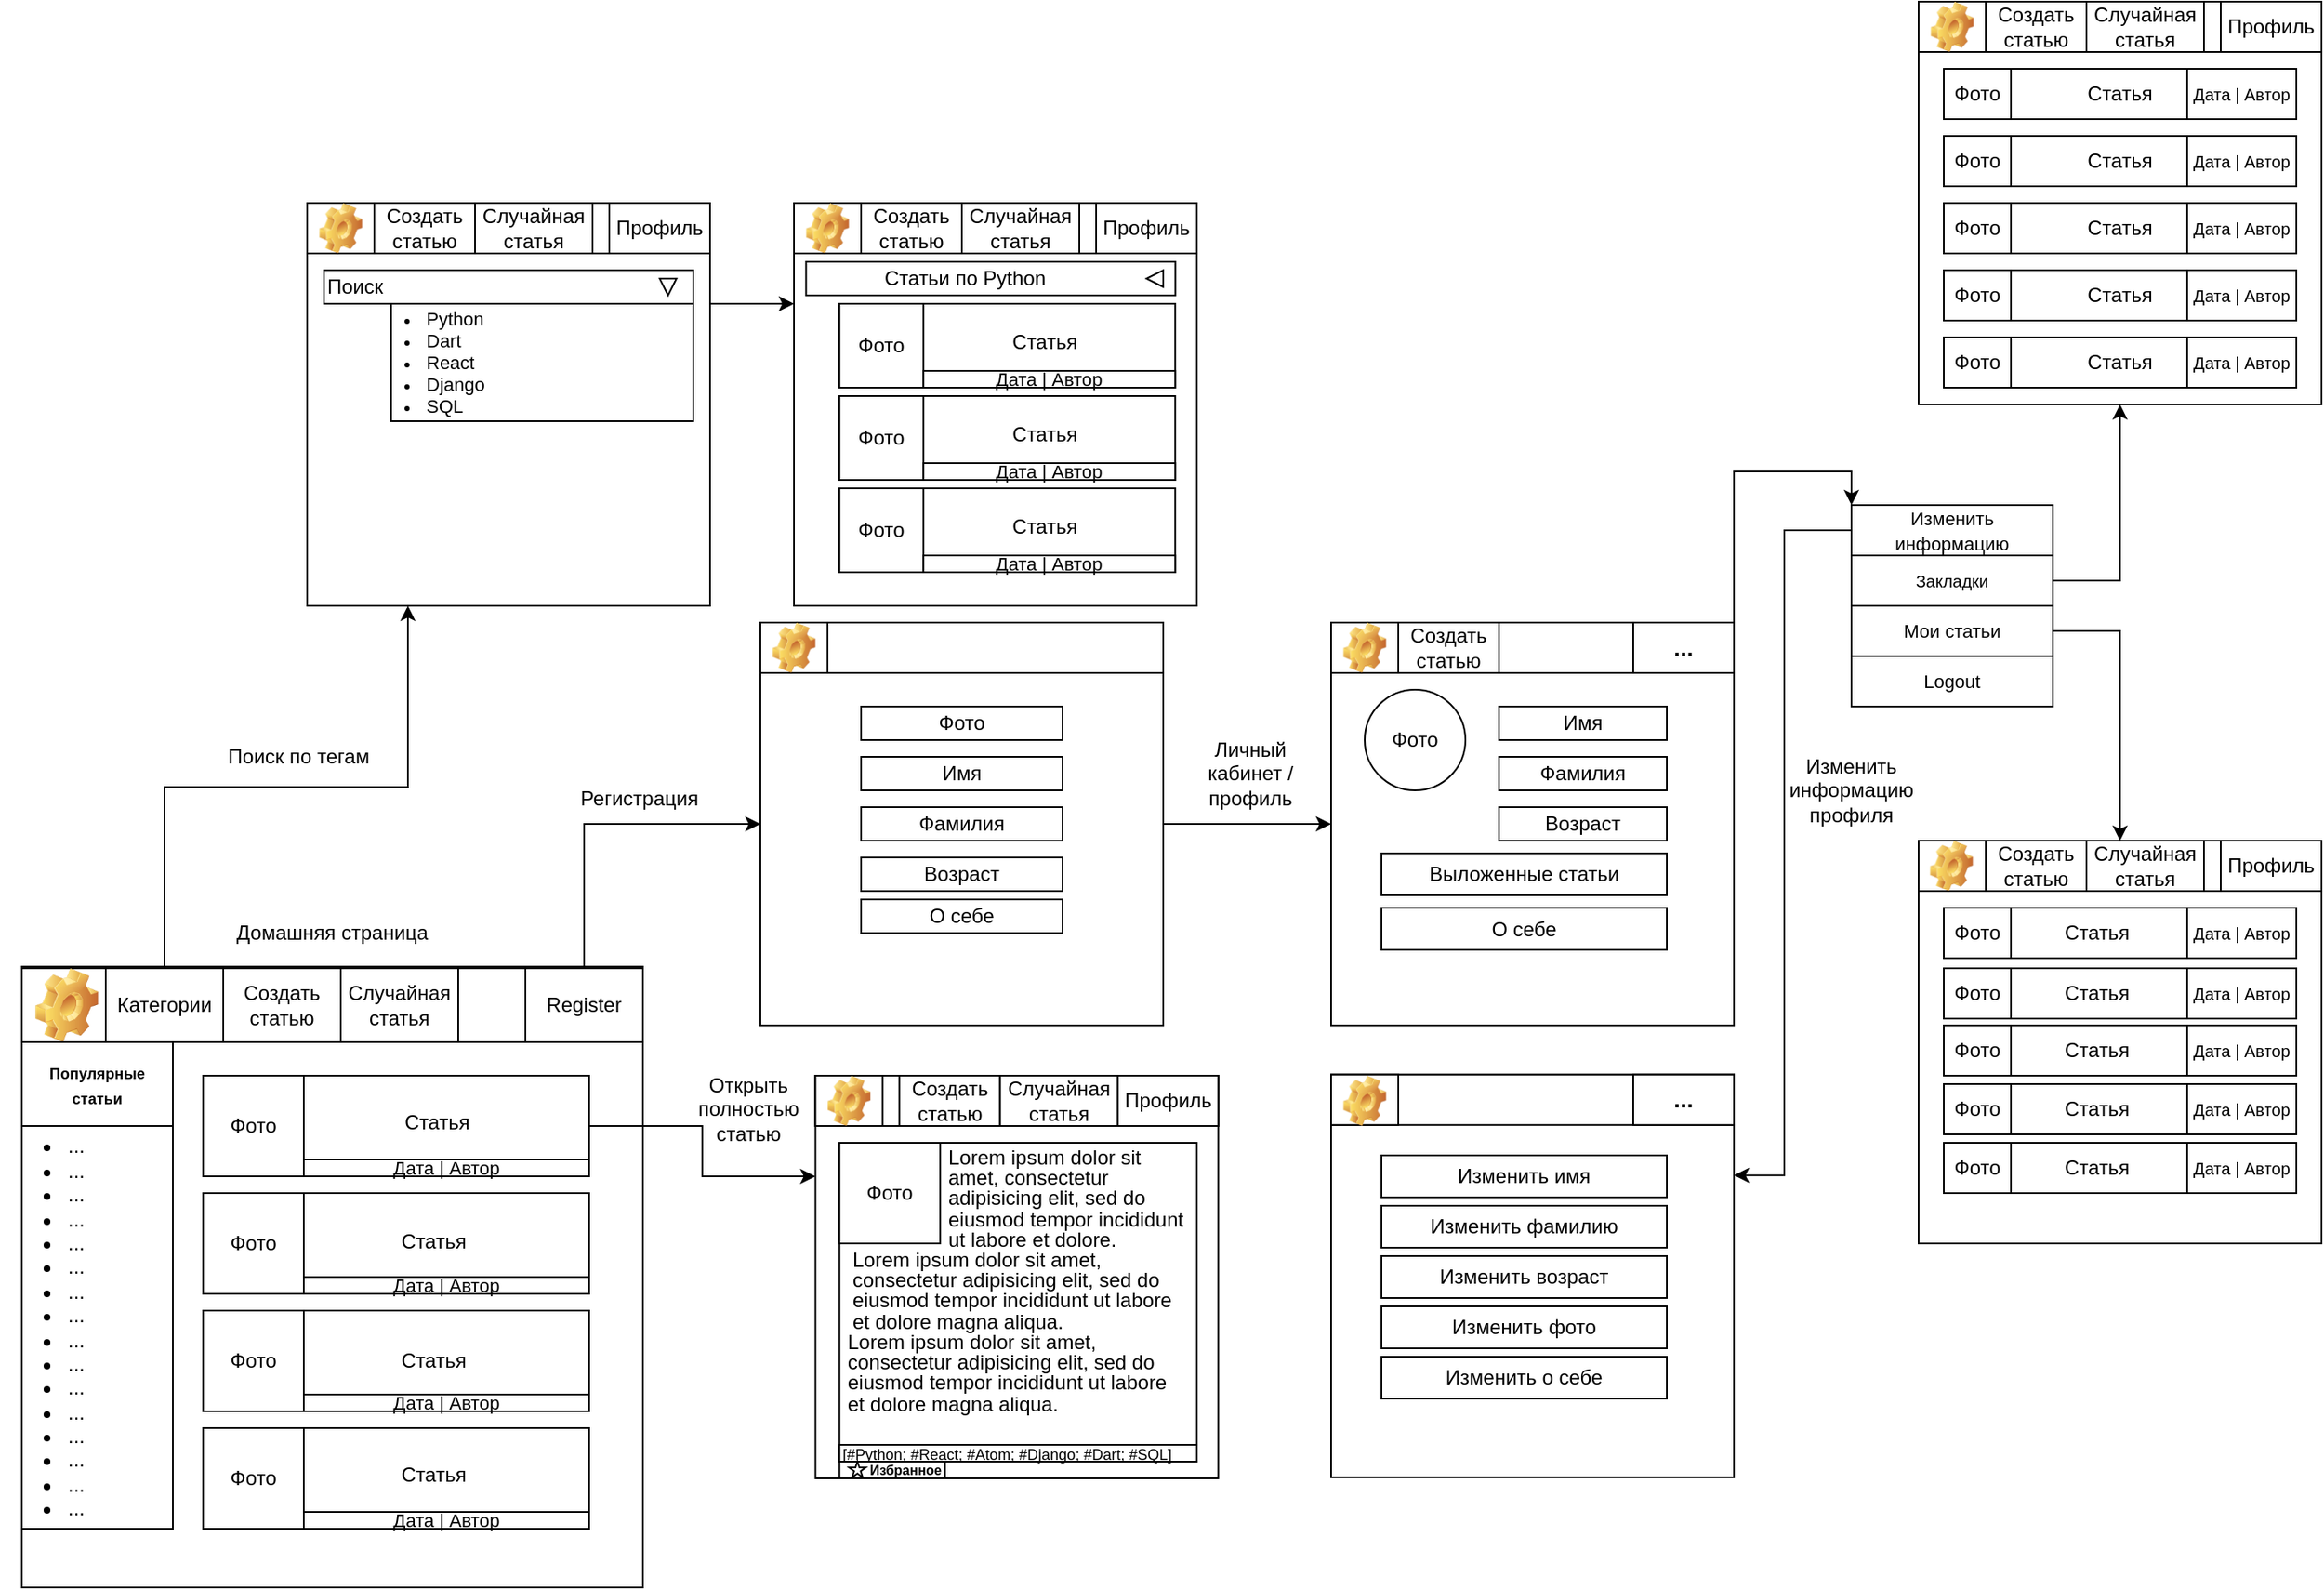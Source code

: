 <mxfile version="22.0.0" type="device">
  <diagram name="Страница — 1" id="I--1nX_YQRgINk83I_gT">
    <mxGraphModel dx="1187" dy="1801" grid="1" gridSize="10" guides="1" tooltips="1" connect="1" arrows="1" fold="1" page="1" pageScale="1" pageWidth="827" pageHeight="1169" math="0" shadow="0">
      <root>
        <mxCell id="0" />
        <mxCell id="1" parent="0" />
        <mxCell id="vJPr_kRvVJL9yg__SUGB-248" value="" style="whiteSpace=wrap;html=1;aspect=fixed;" vertex="1" parent="1">
          <mxGeometry x="970" y="149.38" width="240" height="240" as="geometry" />
        </mxCell>
        <mxCell id="vJPr_kRvVJL9yg__SUGB-190" value="" style="whiteSpace=wrap;html=1;aspect=fixed;" vertex="1" parent="1">
          <mxGeometry x="650.0" y="-370" width="240" height="240" as="geometry" />
        </mxCell>
        <mxCell id="vJPr_kRvVJL9yg__SUGB-234" style="edgeStyle=orthogonalEdgeStyle;rounded=0;orthogonalLoop=1;jettySize=auto;html=1;exitX=1;exitY=0.25;exitDx=0;exitDy=0;entryX=0;entryY=0.25;entryDx=0;entryDy=0;" edge="1" parent="1" source="vJPr_kRvVJL9yg__SUGB-142" target="vJPr_kRvVJL9yg__SUGB-190">
          <mxGeometry relative="1" as="geometry" />
        </mxCell>
        <mxCell id="vJPr_kRvVJL9yg__SUGB-142" value="" style="whiteSpace=wrap;html=1;aspect=fixed;" vertex="1" parent="1">
          <mxGeometry x="360" y="-370" width="240" height="240" as="geometry" />
        </mxCell>
        <mxCell id="vJPr_kRvVJL9yg__SUGB-166" value="" style="whiteSpace=wrap;html=1;aspect=fixed;" vertex="1" parent="1">
          <mxGeometry x="1320" y="-490" width="240" height="240" as="geometry" />
        </mxCell>
        <mxCell id="vJPr_kRvVJL9yg__SUGB-97" value="" style="whiteSpace=wrap;html=1;aspect=fixed;" vertex="1" parent="1">
          <mxGeometry x="1320" y="10" width="240" height="240" as="geometry" />
        </mxCell>
        <mxCell id="vJPr_kRvVJL9yg__SUGB-13" value="" style="whiteSpace=wrap;html=1;aspect=fixed;" vertex="1" parent="1">
          <mxGeometry x="970" y="-120" width="240" height="240" as="geometry" />
        </mxCell>
        <mxCell id="vJPr_kRvVJL9yg__SUGB-12" value="" style="whiteSpace=wrap;html=1;aspect=fixed;" vertex="1" parent="1">
          <mxGeometry x="630" y="-120" width="240" height="240" as="geometry" />
        </mxCell>
        <mxCell id="vJPr_kRvVJL9yg__SUGB-76" value="" style="whiteSpace=wrap;html=1;aspect=fixed;" vertex="1" parent="1">
          <mxGeometry x="662.78" y="150" width="240" height="240" as="geometry" />
        </mxCell>
        <mxCell id="vJPr_kRvVJL9yg__SUGB-1" value="" style="whiteSpace=wrap;html=1;aspect=fixed;" vertex="1" parent="1">
          <mxGeometry x="190" y="85" width="370" height="370" as="geometry" />
        </mxCell>
        <mxCell id="vJPr_kRvVJL9yg__SUGB-120" value="" style="rounded=0;whiteSpace=wrap;html=1;" vertex="1" parent="1">
          <mxGeometry x="677.12" y="190" width="212.88" height="190" as="geometry" />
        </mxCell>
        <mxCell id="vJPr_kRvVJL9yg__SUGB-77" style="edgeStyle=orthogonalEdgeStyle;rounded=0;orthogonalLoop=1;jettySize=auto;html=1;exitX=1;exitY=0.5;exitDx=0;exitDy=0;entryX=0;entryY=0.25;entryDx=0;entryDy=0;" edge="1" parent="1" source="vJPr_kRvVJL9yg__SUGB-6" target="vJPr_kRvVJL9yg__SUGB-76">
          <mxGeometry relative="1" as="geometry" />
        </mxCell>
        <mxCell id="vJPr_kRvVJL9yg__SUGB-6" value="Статья" style="rounded=0;whiteSpace=wrap;html=1;spacingTop=-5;spacingLeft=45;" vertex="1" parent="1">
          <mxGeometry x="302" y="150" width="226" height="60" as="geometry" />
        </mxCell>
        <mxCell id="vJPr_kRvVJL9yg__SUGB-7" value="&lt;p style=&quot;line-height: 100%;&quot;&gt;Статья&lt;/p&gt;" style="rounded=0;whiteSpace=wrap;html=1;spacingTop=-5;spacingLeft=45;" vertex="1" parent="1">
          <mxGeometry x="298" y="220" width="230" height="60" as="geometry" />
        </mxCell>
        <mxCell id="vJPr_kRvVJL9yg__SUGB-8" value="Статья" style="rounded=0;whiteSpace=wrap;html=1;spacingLeft=45;" vertex="1" parent="1">
          <mxGeometry x="298" y="290" width="230" height="60" as="geometry" />
        </mxCell>
        <mxCell id="vJPr_kRvVJL9yg__SUGB-9" value="" style="rounded=0;whiteSpace=wrap;html=1;" vertex="1" parent="1">
          <mxGeometry x="190" y="86" width="370" height="44" as="geometry" />
        </mxCell>
        <mxCell id="vJPr_kRvVJL9yg__SUGB-14" style="edgeStyle=orthogonalEdgeStyle;rounded=0;orthogonalLoop=1;jettySize=auto;html=1;exitX=1;exitY=0.5;exitDx=0;exitDy=0;entryX=0;entryY=0.5;entryDx=0;entryDy=0;" edge="1" parent="1" source="vJPr_kRvVJL9yg__SUGB-12" target="vJPr_kRvVJL9yg__SUGB-13">
          <mxGeometry relative="1" as="geometry" />
        </mxCell>
        <mxCell id="vJPr_kRvVJL9yg__SUGB-184" style="edgeStyle=orthogonalEdgeStyle;rounded=0;orthogonalLoop=1;jettySize=auto;html=1;exitX=0.5;exitY=0;exitDx=0;exitDy=0;entryX=0.25;entryY=1;entryDx=0;entryDy=0;" edge="1" parent="1" source="vJPr_kRvVJL9yg__SUGB-17" target="vJPr_kRvVJL9yg__SUGB-142">
          <mxGeometry relative="1" as="geometry" />
        </mxCell>
        <mxCell id="vJPr_kRvVJL9yg__SUGB-17" value="Категории" style="rounded=0;whiteSpace=wrap;html=1;" vertex="1" parent="1">
          <mxGeometry x="240" y="86" width="70" height="44" as="geometry" />
        </mxCell>
        <mxCell id="vJPr_kRvVJL9yg__SUGB-18" value="Случайная статья" style="rounded=0;whiteSpace=wrap;html=1;" vertex="1" parent="1">
          <mxGeometry x="380" y="86" width="70" height="44" as="geometry" />
        </mxCell>
        <mxCell id="vJPr_kRvVJL9yg__SUGB-19" value="Имя" style="rounded=0;whiteSpace=wrap;html=1;" vertex="1" parent="1">
          <mxGeometry x="690" y="-40" width="120" height="20" as="geometry" />
        </mxCell>
        <mxCell id="vJPr_kRvVJL9yg__SUGB-26" value="Фото" style="ellipse;whiteSpace=wrap;html=1;aspect=fixed;" vertex="1" parent="1">
          <mxGeometry x="990" y="-80" width="60" height="60" as="geometry" />
        </mxCell>
        <mxCell id="vJPr_kRvVJL9yg__SUGB-27" value="Имя" style="rounded=0;whiteSpace=wrap;html=1;" vertex="1" parent="1">
          <mxGeometry x="1070" y="-70" width="100" height="20" as="geometry" />
        </mxCell>
        <mxCell id="vJPr_kRvVJL9yg__SUGB-28" value="" style="rounded=0;whiteSpace=wrap;html=1;" vertex="1" parent="1">
          <mxGeometry x="630" y="-120" width="240" height="30" as="geometry" />
        </mxCell>
        <mxCell id="vJPr_kRvVJL9yg__SUGB-51" value="Создать статью" style="rounded=0;whiteSpace=wrap;html=1;" vertex="1" parent="1">
          <mxGeometry x="310" y="86" width="70" height="44" as="geometry" />
        </mxCell>
        <mxCell id="vJPr_kRvVJL9yg__SUGB-241" style="edgeStyle=orthogonalEdgeStyle;rounded=0;orthogonalLoop=1;jettySize=auto;html=1;exitX=0.5;exitY=0;exitDx=0;exitDy=0;" edge="1" parent="1" source="vJPr_kRvVJL9yg__SUGB-52" target="vJPr_kRvVJL9yg__SUGB-12">
          <mxGeometry relative="1" as="geometry" />
        </mxCell>
        <mxCell id="vJPr_kRvVJL9yg__SUGB-52" value="Register" style="rounded=0;whiteSpace=wrap;html=1;" vertex="1" parent="1">
          <mxGeometry x="490" y="86" width="70" height="44" as="geometry" />
        </mxCell>
        <mxCell id="vJPr_kRvVJL9yg__SUGB-55" value="Статья" style="rounded=0;whiteSpace=wrap;html=1;spacingTop=-5;spacingLeft=45;" vertex="1" parent="1">
          <mxGeometry x="677.12" y="-310" width="200" height="50" as="geometry" />
        </mxCell>
        <mxCell id="vJPr_kRvVJL9yg__SUGB-56" value="Фамилия" style="rounded=0;whiteSpace=wrap;html=1;" vertex="1" parent="1">
          <mxGeometry x="690" y="-10" width="120" height="20" as="geometry" />
        </mxCell>
        <mxCell id="vJPr_kRvVJL9yg__SUGB-57" value="О себе" style="rounded=0;whiteSpace=wrap;html=1;" vertex="1" parent="1">
          <mxGeometry x="690" y="45" width="120" height="20" as="geometry" />
        </mxCell>
        <mxCell id="vJPr_kRvVJL9yg__SUGB-58" value="Фото" style="rounded=0;whiteSpace=wrap;html=1;" vertex="1" parent="1">
          <mxGeometry x="690" y="-70" width="120" height="20" as="geometry" />
        </mxCell>
        <mxCell id="vJPr_kRvVJL9yg__SUGB-59" value="Возраст" style="rounded=0;whiteSpace=wrap;html=1;" vertex="1" parent="1">
          <mxGeometry x="690" y="20" width="120" height="20" as="geometry" />
        </mxCell>
        <mxCell id="vJPr_kRvVJL9yg__SUGB-63" value="" style="shape=image;html=1;verticalLabelPosition=bottom;verticalAlign=top;imageAspect=1;aspect=fixed;image=img/clipart/Gear_128x128.png" vertex="1" parent="1">
          <mxGeometry x="198" y="86" width="37.51" height="44" as="geometry" />
        </mxCell>
        <mxCell id="vJPr_kRvVJL9yg__SUGB-65" value="" style="rounded=0;whiteSpace=wrap;html=1;" vertex="1" parent="1">
          <mxGeometry x="630" y="-120" width="40" height="30" as="geometry" />
        </mxCell>
        <mxCell id="vJPr_kRvVJL9yg__SUGB-66" value="" style="shape=image;html=1;verticalLabelPosition=bottom;verticalAlign=top;imageAspect=1;aspect=fixed;image=img/clipart/Gear_128x128.png" vertex="1" parent="1">
          <mxGeometry x="637.21" y="-120" width="25.57" height="30" as="geometry" />
        </mxCell>
        <mxCell id="vJPr_kRvVJL9yg__SUGB-67" value="" style="rounded=0;whiteSpace=wrap;html=1;" vertex="1" parent="1">
          <mxGeometry x="970" y="-120" width="240" height="30" as="geometry" />
        </mxCell>
        <mxCell id="vJPr_kRvVJL9yg__SUGB-68" value="" style="rounded=0;whiteSpace=wrap;html=1;" vertex="1" parent="1">
          <mxGeometry x="970" y="-120" width="40" height="30" as="geometry" />
        </mxCell>
        <mxCell id="vJPr_kRvVJL9yg__SUGB-69" value="" style="shape=image;html=1;verticalLabelPosition=bottom;verticalAlign=top;imageAspect=1;aspect=fixed;image=img/clipart/Gear_128x128.png" vertex="1" parent="1">
          <mxGeometry x="977.21" y="-120" width="25.58" height="30" as="geometry" />
        </mxCell>
        <mxCell id="vJPr_kRvVJL9yg__SUGB-70" value="Фамилия" style="rounded=0;whiteSpace=wrap;html=1;" vertex="1" parent="1">
          <mxGeometry x="1070" y="-40" width="100" height="20" as="geometry" />
        </mxCell>
        <mxCell id="vJPr_kRvVJL9yg__SUGB-71" value="Возраст" style="rounded=0;whiteSpace=wrap;html=1;" vertex="1" parent="1">
          <mxGeometry x="1070" y="-10" width="100" height="20" as="geometry" />
        </mxCell>
        <mxCell id="vJPr_kRvVJL9yg__SUGB-73" value="О себе" style="rounded=0;whiteSpace=wrap;html=1;" vertex="1" parent="1">
          <mxGeometry x="1000" y="50" width="170" height="25" as="geometry" />
        </mxCell>
        <mxCell id="vJPr_kRvVJL9yg__SUGB-247" style="edgeStyle=orthogonalEdgeStyle;rounded=0;orthogonalLoop=1;jettySize=auto;html=1;exitX=1;exitY=0;exitDx=0;exitDy=0;entryX=0;entryY=0;entryDx=0;entryDy=0;" edge="1" parent="1" source="vJPr_kRvVJL9yg__SUGB-75" target="vJPr_kRvVJL9yg__SUGB-91">
          <mxGeometry relative="1" as="geometry" />
        </mxCell>
        <mxCell id="vJPr_kRvVJL9yg__SUGB-75" value="&lt;b&gt;&lt;font style=&quot;font-size: 14px;&quot;&gt;...&lt;/font&gt;&lt;/b&gt;" style="rounded=0;whiteSpace=wrap;html=1;" vertex="1" parent="1">
          <mxGeometry x="1150" y="-120" width="60" height="30" as="geometry" />
        </mxCell>
        <mxCell id="vJPr_kRvVJL9yg__SUGB-79" value="Фото" style="rounded=0;whiteSpace=wrap;html=1;" vertex="1" parent="1">
          <mxGeometry x="298" y="150" width="60" height="60" as="geometry" />
        </mxCell>
        <mxCell id="vJPr_kRvVJL9yg__SUGB-80" value="Фото" style="rounded=0;whiteSpace=wrap;html=1;" vertex="1" parent="1">
          <mxGeometry x="298" y="220" width="60" height="60" as="geometry" />
        </mxCell>
        <mxCell id="vJPr_kRvVJL9yg__SUGB-81" value="Фото" style="rounded=0;whiteSpace=wrap;html=1;" vertex="1" parent="1">
          <mxGeometry x="298" y="290" width="60" height="60" as="geometry" />
        </mxCell>
        <mxCell id="vJPr_kRvVJL9yg__SUGB-82" value="Фото" style="rounded=0;whiteSpace=wrap;html=1;" vertex="1" parent="1">
          <mxGeometry x="677.12" y="-310" width="50" height="50" as="geometry" />
        </mxCell>
        <mxCell id="vJPr_kRvVJL9yg__SUGB-87" value="" style="rounded=0;whiteSpace=wrap;html=1;" vertex="1" parent="1">
          <mxGeometry x="662.78" y="150" width="240" height="30" as="geometry" />
        </mxCell>
        <mxCell id="vJPr_kRvVJL9yg__SUGB-90" value="" style="whiteSpace=wrap;html=1;aspect=fixed;" vertex="1" parent="1">
          <mxGeometry x="1280" y="-190" width="120" height="120" as="geometry" />
        </mxCell>
        <mxCell id="vJPr_kRvVJL9yg__SUGB-249" style="edgeStyle=orthogonalEdgeStyle;rounded=0;orthogonalLoop=1;jettySize=auto;html=1;exitX=0;exitY=0.5;exitDx=0;exitDy=0;entryX=1;entryY=0.25;entryDx=0;entryDy=0;" edge="1" parent="1" source="vJPr_kRvVJL9yg__SUGB-91" target="vJPr_kRvVJL9yg__SUGB-248">
          <mxGeometry relative="1" as="geometry">
            <Array as="points">
              <mxPoint x="1240" y="-175" />
              <mxPoint x="1240" y="209" />
            </Array>
          </mxGeometry>
        </mxCell>
        <mxCell id="vJPr_kRvVJL9yg__SUGB-91" value="&lt;font style=&quot;font-size: 11px;&quot;&gt;Изменить информацию&lt;/font&gt;" style="rounded=0;whiteSpace=wrap;html=1;" vertex="1" parent="1">
          <mxGeometry x="1280" y="-190" width="120" height="30" as="geometry" />
        </mxCell>
        <mxCell id="vJPr_kRvVJL9yg__SUGB-167" style="edgeStyle=orthogonalEdgeStyle;rounded=0;orthogonalLoop=1;jettySize=auto;html=1;exitX=1;exitY=0.5;exitDx=0;exitDy=0;entryX=0.5;entryY=1;entryDx=0;entryDy=0;" edge="1" parent="1" source="vJPr_kRvVJL9yg__SUGB-92" target="vJPr_kRvVJL9yg__SUGB-166">
          <mxGeometry relative="1" as="geometry" />
        </mxCell>
        <mxCell id="vJPr_kRvVJL9yg__SUGB-92" value="&lt;font style=&quot;font-size: 10px;&quot;&gt;Закладки&lt;/font&gt;" style="rounded=0;whiteSpace=wrap;html=1;" vertex="1" parent="1">
          <mxGeometry x="1280" y="-160" width="120" height="30" as="geometry" />
        </mxCell>
        <mxCell id="vJPr_kRvVJL9yg__SUGB-93" value="Выложенные статьи" style="rounded=0;whiteSpace=wrap;html=1;" vertex="1" parent="1">
          <mxGeometry x="1000" y="17.5" width="170" height="25" as="geometry" />
        </mxCell>
        <mxCell id="vJPr_kRvVJL9yg__SUGB-99" value="&lt;p style=&quot;line-height: 120%;&quot;&gt;&lt;font style=&quot;font-size: 12px;&quot;&gt;Статья&lt;/font&gt;&lt;/p&gt;" style="rounded=0;whiteSpace=wrap;html=1;align=left;spacingLeft=70;" vertex="1" parent="1">
          <mxGeometry x="1335" y="50" width="210" height="30" as="geometry" />
        </mxCell>
        <mxCell id="vJPr_kRvVJL9yg__SUGB-100" value="" style="rounded=0;whiteSpace=wrap;html=1;" vertex="1" parent="1">
          <mxGeometry x="1320" y="10" width="240" height="30" as="geometry" />
        </mxCell>
        <mxCell id="vJPr_kRvVJL9yg__SUGB-101" value="Статья" style="rounded=0;whiteSpace=wrap;html=1;spacingLeft=70;align=left;" vertex="1" parent="1">
          <mxGeometry x="1335" y="86" width="210" height="30" as="geometry" />
        </mxCell>
        <mxCell id="vJPr_kRvVJL9yg__SUGB-102" value="Статья" style="rounded=0;whiteSpace=wrap;html=1;align=left;spacingLeft=70;" vertex="1" parent="1">
          <mxGeometry x="1335" y="120" width="210" height="30" as="geometry" />
        </mxCell>
        <mxCell id="vJPr_kRvVJL9yg__SUGB-103" value="Статья" style="rounded=0;whiteSpace=wrap;html=1;spacingLeft=70;align=left;" vertex="1" parent="1">
          <mxGeometry x="1335" y="155" width="210" height="30" as="geometry" />
        </mxCell>
        <mxCell id="vJPr_kRvVJL9yg__SUGB-104" value="Статья" style="rounded=0;whiteSpace=wrap;html=1;align=left;spacingLeft=70;" vertex="1" parent="1">
          <mxGeometry x="1335" y="190" width="210" height="30" as="geometry" />
        </mxCell>
        <mxCell id="vJPr_kRvVJL9yg__SUGB-106" value="" style="rounded=0;whiteSpace=wrap;html=1;" vertex="1" parent="1">
          <mxGeometry x="1320" y="10" width="40" height="30" as="geometry" />
        </mxCell>
        <mxCell id="vJPr_kRvVJL9yg__SUGB-107" value="" style="shape=image;html=1;verticalLabelPosition=bottom;verticalAlign=top;imageAspect=1;aspect=fixed;image=img/clipart/Gear_128x128.png" vertex="1" parent="1">
          <mxGeometry x="1326.78" y="10" width="25.58" height="30" as="geometry" />
        </mxCell>
        <mxCell id="vJPr_kRvVJL9yg__SUGB-108" value="Профиль" style="rounded=0;whiteSpace=wrap;html=1;" vertex="1" parent="1">
          <mxGeometry x="1500" y="10" width="60" height="30" as="geometry" />
        </mxCell>
        <mxCell id="vJPr_kRvVJL9yg__SUGB-143" style="edgeStyle=orthogonalEdgeStyle;rounded=0;orthogonalLoop=1;jettySize=auto;html=1;exitX=1;exitY=0.5;exitDx=0;exitDy=0;entryX=0.5;entryY=0;entryDx=0;entryDy=0;" edge="1" parent="1" source="vJPr_kRvVJL9yg__SUGB-109" target="vJPr_kRvVJL9yg__SUGB-100">
          <mxGeometry relative="1" as="geometry" />
        </mxCell>
        <mxCell id="vJPr_kRvVJL9yg__SUGB-109" value="&lt;font style=&quot;font-size: 11px;&quot;&gt;Мои статьи&lt;/font&gt;" style="rounded=0;whiteSpace=wrap;html=1;" vertex="1" parent="1">
          <mxGeometry x="1280" y="-130" width="120" height="30" as="geometry" />
        </mxCell>
        <mxCell id="vJPr_kRvVJL9yg__SUGB-110" value="&lt;font style=&quot;font-size: 11px;&quot;&gt;Logout&lt;/font&gt;" style="rounded=0;whiteSpace=wrap;html=1;" vertex="1" parent="1">
          <mxGeometry x="1280" y="-100" width="120" height="30" as="geometry" />
        </mxCell>
        <mxCell id="vJPr_kRvVJL9yg__SUGB-113" value="Профиль" style="rounded=0;whiteSpace=wrap;html=1;" vertex="1" parent="1">
          <mxGeometry x="842.78" y="150" width="60" height="30" as="geometry" />
        </mxCell>
        <mxCell id="vJPr_kRvVJL9yg__SUGB-114" value="Фото" style="rounded=0;whiteSpace=wrap;html=1;" vertex="1" parent="1">
          <mxGeometry x="1335" y="50" width="40" height="30" as="geometry" />
        </mxCell>
        <mxCell id="vJPr_kRvVJL9yg__SUGB-115" value="Фото" style="rounded=0;whiteSpace=wrap;html=1;" vertex="1" parent="1">
          <mxGeometry x="1335" y="86" width="40" height="30" as="geometry" />
        </mxCell>
        <mxCell id="vJPr_kRvVJL9yg__SUGB-116" value="Фото" style="rounded=0;whiteSpace=wrap;html=1;" vertex="1" parent="1">
          <mxGeometry x="1335" y="120" width="40" height="30" as="geometry" />
        </mxCell>
        <mxCell id="vJPr_kRvVJL9yg__SUGB-117" value="Фото" style="rounded=0;whiteSpace=wrap;html=1;" vertex="1" parent="1">
          <mxGeometry x="1335" y="155" width="40" height="30" as="geometry" />
        </mxCell>
        <mxCell id="vJPr_kRvVJL9yg__SUGB-118" value="Фото" style="rounded=0;whiteSpace=wrap;html=1;" vertex="1" parent="1">
          <mxGeometry x="1335" y="190" width="40" height="30" as="geometry" />
        </mxCell>
        <mxCell id="vJPr_kRvVJL9yg__SUGB-119" value="Фото" style="whiteSpace=wrap;html=1;aspect=fixed;" vertex="1" parent="1">
          <mxGeometry x="677.12" y="190" width="60" height="60" as="geometry" />
        </mxCell>
        <mxCell id="vJPr_kRvVJL9yg__SUGB-121" value="&lt;p style=&quot;line-height: 0%;&quot;&gt;&lt;/p&gt;&lt;h1 style=&quot;border-color: var(--border-color); line-height: 30%;&quot;&gt;&lt;span style=&quot;font-weight: normal;&quot;&gt;&lt;font style=&quot;font-size: 12px;&quot;&gt;Lorem ipsum dolor sit amet, consectetur adipisicing elit, sed do eiusmod tempor incididunt ut labore et dolore.&lt;/font&gt;&lt;/span&gt;&lt;/h1&gt;&lt;p&gt;&lt;/p&gt;" style="text;html=1;strokeColor=none;fillColor=none;spacing=5;spacingTop=-20;whiteSpace=wrap;overflow=hidden;rounded=0;" vertex="1" parent="1">
          <mxGeometry x="737.12" y="185" width="148.56" height="75" as="geometry" />
        </mxCell>
        <mxCell id="vJPr_kRvVJL9yg__SUGB-123" value="&lt;h1 style=&quot;line-height: 30%;&quot;&gt;&lt;span style=&quot;background-color: initial; font-size: 12px; font-weight: normal;&quot;&gt;Lorem ipsum dolor sit amet, consectetur adipisicing elit, sed do eiusmod tempor incididunt ut labore et dolore magna aliqua.&lt;/span&gt;&lt;br&gt;&lt;/h1&gt;" style="text;html=1;strokeColor=none;fillColor=none;spacing=5;spacingTop=-20;whiteSpace=wrap;overflow=hidden;rounded=0;" vertex="1" parent="1">
          <mxGeometry x="680" y="246" width="210" height="58" as="geometry" />
        </mxCell>
        <mxCell id="vJPr_kRvVJL9yg__SUGB-124" value="&lt;h1 style=&quot;line-height: 30%;&quot;&gt;&lt;span style=&quot;background-color: initial; font-size: 12px; font-weight: normal;&quot;&gt;Lorem ipsum dolor sit amet, consectetur adipisicing elit, sed do eiusmod tempor incididunt ut labore et dolore magna aliqua.&lt;/span&gt;&lt;br&gt;&lt;/h1&gt;" style="text;html=1;strokeColor=none;fillColor=none;spacing=5;spacingTop=-25;whiteSpace=wrap;overflow=hidden;rounded=0;" vertex="1" parent="1">
          <mxGeometry x="677.12" y="300" width="210" height="60" as="geometry" />
        </mxCell>
        <mxCell id="vJPr_kRvVJL9yg__SUGB-128" value="&lt;font style=&quot;font-size: 11px;&quot;&gt;Дата | Автор&lt;/font&gt;" style="rounded=0;whiteSpace=wrap;html=1;" vertex="1" parent="1">
          <mxGeometry x="727.12" y="-270" width="150" height="10" as="geometry" />
        </mxCell>
        <mxCell id="vJPr_kRvVJL9yg__SUGB-129" value="&lt;font style=&quot;font-size: 10px;&quot;&gt;Дата | Автор&lt;/font&gt;" style="rounded=0;whiteSpace=wrap;html=1;" vertex="1" parent="1">
          <mxGeometry x="1480" y="50" width="65" height="30" as="geometry" />
        </mxCell>
        <mxCell id="vJPr_kRvVJL9yg__SUGB-134" value="&lt;font style=&quot;font-size: 10px;&quot;&gt;Дата | Автор&lt;/font&gt;" style="rounded=0;whiteSpace=wrap;html=1;" vertex="1" parent="1">
          <mxGeometry x="1480" y="86" width="65" height="30" as="geometry" />
        </mxCell>
        <mxCell id="vJPr_kRvVJL9yg__SUGB-135" value="&lt;font style=&quot;font-size: 10px;&quot;&gt;Дата | Автор&lt;/font&gt;" style="rounded=0;whiteSpace=wrap;html=1;" vertex="1" parent="1">
          <mxGeometry x="1480" y="120" width="65" height="30" as="geometry" />
        </mxCell>
        <mxCell id="vJPr_kRvVJL9yg__SUGB-136" value="&lt;font style=&quot;font-size: 10px;&quot;&gt;Дата | Автор&lt;/font&gt;" style="rounded=0;whiteSpace=wrap;html=1;" vertex="1" parent="1">
          <mxGeometry x="1480" y="155" width="65" height="30" as="geometry" />
        </mxCell>
        <mxCell id="vJPr_kRvVJL9yg__SUGB-137" value="&lt;font style=&quot;font-size: 10px;&quot;&gt;Дата | Автор&lt;/font&gt;" style="rounded=0;whiteSpace=wrap;html=1;" vertex="1" parent="1">
          <mxGeometry x="1480" y="190" width="65" height="30" as="geometry" />
        </mxCell>
        <mxCell id="vJPr_kRvVJL9yg__SUGB-138" value="&lt;font style=&quot;font-size: 11px;&quot;&gt;Дата | Автор&lt;/font&gt;" style="rounded=0;whiteSpace=wrap;html=1;" vertex="1" parent="1">
          <mxGeometry x="358" y="340" width="170" height="10" as="geometry" />
        </mxCell>
        <mxCell id="vJPr_kRvVJL9yg__SUGB-139" value="&lt;font style=&quot;font-size: 11px;&quot;&gt;Дата | Автор&lt;/font&gt;" style="rounded=0;whiteSpace=wrap;html=1;" vertex="1" parent="1">
          <mxGeometry x="358" y="270" width="170" height="10" as="geometry" />
        </mxCell>
        <mxCell id="vJPr_kRvVJL9yg__SUGB-140" value="&lt;font style=&quot;font-size: 11px;&quot;&gt;Дата | Автор&lt;/font&gt;" style="rounded=0;whiteSpace=wrap;html=1;" vertex="1" parent="1">
          <mxGeometry x="358" y="200" width="170" height="10" as="geometry" />
        </mxCell>
        <mxCell id="vJPr_kRvVJL9yg__SUGB-141" value="&lt;font style=&quot;font-size: 9px;&quot;&gt;[#Python; #React; #Atom; #Django; #Dart; #SQL]&lt;/font&gt;" style="rounded=0;whiteSpace=wrap;html=1;align=left;" vertex="1" parent="1">
          <mxGeometry x="677.12" y="370" width="212.88" height="10" as="geometry" />
        </mxCell>
        <mxCell id="vJPr_kRvVJL9yg__SUGB-164" value="Создать статью" style="rounded=0;whiteSpace=wrap;html=1;" vertex="1" parent="1">
          <mxGeometry x="1010" y="-120" width="60" height="30" as="geometry" />
        </mxCell>
        <mxCell id="vJPr_kRvVJL9yg__SUGB-171" value="" style="rounded=0;whiteSpace=wrap;html=1;" vertex="1" parent="1">
          <mxGeometry x="1320" y="-490" width="240" height="30" as="geometry" />
        </mxCell>
        <mxCell id="vJPr_kRvVJL9yg__SUGB-172" value="" style="rounded=0;whiteSpace=wrap;html=1;" vertex="1" parent="1">
          <mxGeometry x="1320" y="-490" width="40" height="30" as="geometry" />
        </mxCell>
        <mxCell id="vJPr_kRvVJL9yg__SUGB-173" value="" style="shape=image;html=1;verticalLabelPosition=bottom;verticalAlign=top;imageAspect=1;aspect=fixed;image=img/clipart/Gear_128x128.png" vertex="1" parent="1">
          <mxGeometry x="1327.21" y="-490" width="25.58" height="30" as="geometry" />
        </mxCell>
        <mxCell id="vJPr_kRvVJL9yg__SUGB-174" value="Профиль" style="rounded=0;whiteSpace=wrap;html=1;" vertex="1" parent="1">
          <mxGeometry x="1500" y="-490" width="60" height="30" as="geometry" />
        </mxCell>
        <mxCell id="vJPr_kRvVJL9yg__SUGB-175" value="Создать статью" style="rounded=0;whiteSpace=wrap;html=1;" vertex="1" parent="1">
          <mxGeometry x="1360" y="10" width="60" height="30" as="geometry" />
        </mxCell>
        <mxCell id="vJPr_kRvVJL9yg__SUGB-176" value="Создать статью" style="rounded=0;whiteSpace=wrap;html=1;" vertex="1" parent="1">
          <mxGeometry x="1360" y="-490" width="60" height="30" as="geometry" />
        </mxCell>
        <mxCell id="vJPr_kRvVJL9yg__SUGB-177" value="Создать статью" style="rounded=0;whiteSpace=wrap;html=1;" vertex="1" parent="1">
          <mxGeometry x="712.78" y="150" width="60" height="30" as="geometry" />
        </mxCell>
        <mxCell id="vJPr_kRvVJL9yg__SUGB-183" value="" style="rounded=0;whiteSpace=wrap;html=1;" vertex="1" parent="1">
          <mxGeometry x="360" y="-370" width="240" height="30" as="geometry" />
        </mxCell>
        <mxCell id="vJPr_kRvVJL9yg__SUGB-182" value="" style="rounded=0;whiteSpace=wrap;html=1;" vertex="1" parent="1">
          <mxGeometry x="360" y="-370" width="40" height="30" as="geometry" />
        </mxCell>
        <mxCell id="vJPr_kRvVJL9yg__SUGB-180" value="" style="shape=image;html=1;verticalLabelPosition=bottom;verticalAlign=top;imageAspect=1;aspect=fixed;image=img/clipart/Gear_128x128.png" vertex="1" parent="1">
          <mxGeometry x="367.21" y="-370" width="25.57" height="30" as="geometry" />
        </mxCell>
        <mxCell id="vJPr_kRvVJL9yg__SUGB-178" value="Создать статью" style="rounded=0;whiteSpace=wrap;html=1;" vertex="1" parent="1">
          <mxGeometry x="400" y="-370" width="60" height="30" as="geometry" />
        </mxCell>
        <mxCell id="vJPr_kRvVJL9yg__SUGB-185" value="Поиск" style="rounded=0;whiteSpace=wrap;html=1;align=left;" vertex="1" parent="1">
          <mxGeometry x="370" y="-330" width="220" height="20" as="geometry" />
        </mxCell>
        <mxCell id="vJPr_kRvVJL9yg__SUGB-186" value="&lt;p style=&quot;line-height: 100%;&quot;&gt;&lt;/p&gt;&lt;div&gt;&lt;br&gt;&lt;/div&gt;&lt;p&gt;&lt;/p&gt;" style="rounded=0;whiteSpace=wrap;html=1;align=left;" vertex="1" parent="1">
          <mxGeometry x="410" y="-310" width="180" height="70" as="geometry" />
        </mxCell>
        <mxCell id="vJPr_kRvVJL9yg__SUGB-187" value="" style="triangle;whiteSpace=wrap;html=1;direction=south;" vertex="1" parent="1">
          <mxGeometry x="570" y="-325" width="10" height="10" as="geometry" />
        </mxCell>
        <mxCell id="vJPr_kRvVJL9yg__SUGB-189" value="&lt;ul style=&quot;font-size: 11px;&quot;&gt;&lt;li&gt;&lt;span style=&quot;background-color: initial;&quot;&gt;Python&lt;/span&gt;&lt;/li&gt;&lt;li&gt;&lt;span style=&quot;background-color: initial;&quot;&gt;Dart&lt;/span&gt;&lt;/li&gt;&lt;li&gt;&lt;span style=&quot;background-color: initial;&quot;&gt;React&lt;/span&gt;&lt;/li&gt;&lt;li&gt;&lt;span style=&quot;background-color: initial;&quot;&gt;Django&lt;/span&gt;&lt;/li&gt;&lt;li&gt;&lt;span style=&quot;background-color: initial;&quot;&gt;SQL&lt;/span&gt;&lt;/li&gt;&lt;/ul&gt;" style="text;html=1;strokeColor=none;fillColor=none;align=left;verticalAlign=middle;whiteSpace=wrap;rounded=0;" vertex="1" parent="1">
          <mxGeometry x="388.56" y="-320" width="261.44" height="90" as="geometry" />
        </mxCell>
        <mxCell id="vJPr_kRvVJL9yg__SUGB-192" value="" style="rounded=0;whiteSpace=wrap;html=1;" vertex="1" parent="1">
          <mxGeometry x="650" y="-370" width="240" height="30" as="geometry" />
        </mxCell>
        <mxCell id="vJPr_kRvVJL9yg__SUGB-191" value="Создать статью" style="rounded=0;whiteSpace=wrap;html=1;" vertex="1" parent="1">
          <mxGeometry x="690" y="-370" width="60" height="30" as="geometry" />
        </mxCell>
        <mxCell id="vJPr_kRvVJL9yg__SUGB-194" value="" style="rounded=0;whiteSpace=wrap;html=1;" vertex="1" parent="1">
          <mxGeometry x="650" y="-370" width="40" height="30" as="geometry" />
        </mxCell>
        <mxCell id="vJPr_kRvVJL9yg__SUGB-193" value="" style="shape=image;html=1;verticalLabelPosition=bottom;verticalAlign=top;imageAspect=1;aspect=fixed;image=img/clipart/Gear_128x128.png" vertex="1" parent="1">
          <mxGeometry x="657.22" y="-370" width="25.57" height="30" as="geometry" />
        </mxCell>
        <mxCell id="vJPr_kRvVJL9yg__SUGB-197" value="Статья" style="rounded=0;whiteSpace=wrap;html=1;spacingTop=-5;spacingLeft=45;" vertex="1" parent="1">
          <mxGeometry x="298" y="360" width="230" height="60" as="geometry" />
        </mxCell>
        <mxCell id="vJPr_kRvVJL9yg__SUGB-198" value="Фото" style="rounded=0;whiteSpace=wrap;html=1;" vertex="1" parent="1">
          <mxGeometry x="298" y="360" width="60" height="60" as="geometry" />
        </mxCell>
        <mxCell id="vJPr_kRvVJL9yg__SUGB-199" value="&lt;font style=&quot;font-size: 11px;&quot;&gt;Дата | Автор&lt;/font&gt;" style="rounded=0;whiteSpace=wrap;html=1;" vertex="1" parent="1">
          <mxGeometry x="358" y="410" width="170" height="10" as="geometry" />
        </mxCell>
        <mxCell id="vJPr_kRvVJL9yg__SUGB-200" value="Статья" style="rounded=0;whiteSpace=wrap;html=1;spacingTop=-5;spacingLeft=45;" vertex="1" parent="1">
          <mxGeometry x="677.12" y="-255" width="200" height="50" as="geometry" />
        </mxCell>
        <mxCell id="vJPr_kRvVJL9yg__SUGB-201" value="Фото" style="rounded=0;whiteSpace=wrap;html=1;" vertex="1" parent="1">
          <mxGeometry x="677.12" y="-255" width="50" height="50" as="geometry" />
        </mxCell>
        <mxCell id="vJPr_kRvVJL9yg__SUGB-202" value="&lt;font style=&quot;font-size: 11px;&quot;&gt;Дата | Автор&lt;/font&gt;" style="rounded=0;whiteSpace=wrap;html=1;" vertex="1" parent="1">
          <mxGeometry x="727.12" y="-215" width="150" height="10" as="geometry" />
        </mxCell>
        <mxCell id="vJPr_kRvVJL9yg__SUGB-203" value="Статья" style="rounded=0;whiteSpace=wrap;html=1;spacingTop=-5;spacingLeft=45;" vertex="1" parent="1">
          <mxGeometry x="677.12" y="-200" width="200" height="50" as="geometry" />
        </mxCell>
        <mxCell id="vJPr_kRvVJL9yg__SUGB-204" value="Фото" style="rounded=0;whiteSpace=wrap;html=1;" vertex="1" parent="1">
          <mxGeometry x="677.12" y="-200" width="50" height="50" as="geometry" />
        </mxCell>
        <mxCell id="vJPr_kRvVJL9yg__SUGB-205" value="&lt;font style=&quot;font-size: 11px;&quot;&gt;Дата | Автор&lt;/font&gt;" style="rounded=0;whiteSpace=wrap;html=1;" vertex="1" parent="1">
          <mxGeometry x="727.12" y="-160" width="150" height="10" as="geometry" />
        </mxCell>
        <mxCell id="vJPr_kRvVJL9yg__SUGB-206" value="Статьи по Python" style="rounded=0;whiteSpace=wrap;html=1;align=left;spacingLeft=45;" vertex="1" parent="1">
          <mxGeometry x="657.22" y="-335" width="220" height="20" as="geometry" />
        </mxCell>
        <mxCell id="vJPr_kRvVJL9yg__SUGB-207" value="" style="triangle;whiteSpace=wrap;html=1;direction=west;" vertex="1" parent="1">
          <mxGeometry x="860" y="-330" width="10" height="10" as="geometry" />
        </mxCell>
        <mxCell id="vJPr_kRvVJL9yg__SUGB-208" value="&lt;p style=&quot;line-height: 0%;&quot;&gt;&lt;font style=&quot;font-size: 8px;&quot;&gt;Избранное&lt;/font&gt;&lt;/p&gt;" style="rounded=0;whiteSpace=wrap;html=1;align=right;verticalAlign=middle;horizontal=1;labelPosition=center;verticalLabelPosition=middle;spacingBottom=2;fontStyle=1" vertex="1" parent="1">
          <mxGeometry x="677.12" y="380" width="62.88" height="10" as="geometry" />
        </mxCell>
        <mxCell id="vJPr_kRvVJL9yg__SUGB-209" value="" style="verticalLabelPosition=bottom;verticalAlign=top;html=1;shape=mxgraph.basic.star" vertex="1" parent="1">
          <mxGeometry x="682.79" y="380" width="10" height="9.38" as="geometry" />
        </mxCell>
        <mxCell id="vJPr_kRvVJL9yg__SUGB-210" value="&lt;p style=&quot;line-height: 120%;&quot;&gt;&lt;font style=&quot;font-size: 12px;&quot;&gt;Статья&lt;/font&gt;&lt;/p&gt;" style="rounded=0;whiteSpace=wrap;html=1;" vertex="1" parent="1">
          <mxGeometry x="1335" y="-450" width="210" height="30" as="geometry" />
        </mxCell>
        <mxCell id="vJPr_kRvVJL9yg__SUGB-211" value="Фото" style="rounded=0;whiteSpace=wrap;html=1;" vertex="1" parent="1">
          <mxGeometry x="1335" y="-450" width="40" height="30" as="geometry" />
        </mxCell>
        <mxCell id="vJPr_kRvVJL9yg__SUGB-212" value="&lt;font style=&quot;font-size: 10px;&quot;&gt;Дата | Автор&lt;/font&gt;" style="rounded=0;whiteSpace=wrap;html=1;" vertex="1" parent="1">
          <mxGeometry x="1480" y="-450" width="65" height="30" as="geometry" />
        </mxCell>
        <mxCell id="vJPr_kRvVJL9yg__SUGB-213" value="&lt;p style=&quot;line-height: 120%;&quot;&gt;&lt;font style=&quot;font-size: 12px;&quot;&gt;Статья&lt;/font&gt;&lt;/p&gt;" style="rounded=0;whiteSpace=wrap;html=1;" vertex="1" parent="1">
          <mxGeometry x="1335" y="-410" width="210" height="30" as="geometry" />
        </mxCell>
        <mxCell id="vJPr_kRvVJL9yg__SUGB-214" value="Фото" style="rounded=0;whiteSpace=wrap;html=1;" vertex="1" parent="1">
          <mxGeometry x="1335" y="-410" width="40" height="30" as="geometry" />
        </mxCell>
        <mxCell id="vJPr_kRvVJL9yg__SUGB-215" value="&lt;font style=&quot;font-size: 10px;&quot;&gt;Дата | Автор&lt;/font&gt;" style="rounded=0;whiteSpace=wrap;html=1;" vertex="1" parent="1">
          <mxGeometry x="1480" y="-410" width="65" height="30" as="geometry" />
        </mxCell>
        <mxCell id="vJPr_kRvVJL9yg__SUGB-216" value="&lt;p style=&quot;line-height: 120%;&quot;&gt;&lt;font style=&quot;font-size: 12px;&quot;&gt;Статья&lt;/font&gt;&lt;/p&gt;" style="rounded=0;whiteSpace=wrap;html=1;" vertex="1" parent="1">
          <mxGeometry x="1335" y="-370" width="210" height="30" as="geometry" />
        </mxCell>
        <mxCell id="vJPr_kRvVJL9yg__SUGB-217" value="Фото" style="rounded=0;whiteSpace=wrap;html=1;" vertex="1" parent="1">
          <mxGeometry x="1335" y="-370" width="40" height="30" as="geometry" />
        </mxCell>
        <mxCell id="vJPr_kRvVJL9yg__SUGB-218" value="&lt;font style=&quot;font-size: 10px;&quot;&gt;Дата | Автор&lt;/font&gt;" style="rounded=0;whiteSpace=wrap;html=1;" vertex="1" parent="1">
          <mxGeometry x="1480" y="-370" width="65" height="30" as="geometry" />
        </mxCell>
        <mxCell id="vJPr_kRvVJL9yg__SUGB-219" value="&lt;p style=&quot;line-height: 120%;&quot;&gt;&lt;font style=&quot;font-size: 12px;&quot;&gt;Статья&lt;/font&gt;&lt;/p&gt;" style="rounded=0;whiteSpace=wrap;html=1;" vertex="1" parent="1">
          <mxGeometry x="1335" y="-330" width="210" height="30" as="geometry" />
        </mxCell>
        <mxCell id="vJPr_kRvVJL9yg__SUGB-220" value="Фото" style="rounded=0;whiteSpace=wrap;html=1;" vertex="1" parent="1">
          <mxGeometry x="1335" y="-330" width="40" height="30" as="geometry" />
        </mxCell>
        <mxCell id="vJPr_kRvVJL9yg__SUGB-221" value="&lt;font style=&quot;font-size: 10px;&quot;&gt;Дата | Автор&lt;/font&gt;" style="rounded=0;whiteSpace=wrap;html=1;" vertex="1" parent="1">
          <mxGeometry x="1480" y="-330" width="65" height="30" as="geometry" />
        </mxCell>
        <mxCell id="vJPr_kRvVJL9yg__SUGB-222" value="&lt;p style=&quot;line-height: 120%;&quot;&gt;&lt;font style=&quot;font-size: 12px;&quot;&gt;Статья&lt;/font&gt;&lt;/p&gt;" style="rounded=0;whiteSpace=wrap;html=1;" vertex="1" parent="1">
          <mxGeometry x="1335" y="-290" width="210" height="30" as="geometry" />
        </mxCell>
        <mxCell id="vJPr_kRvVJL9yg__SUGB-223" value="Фото" style="rounded=0;whiteSpace=wrap;html=1;" vertex="1" parent="1">
          <mxGeometry x="1335" y="-290" width="40" height="30" as="geometry" />
        </mxCell>
        <mxCell id="vJPr_kRvVJL9yg__SUGB-224" value="&lt;font style=&quot;font-size: 10px;&quot;&gt;Дата | Автор&lt;/font&gt;" style="rounded=0;whiteSpace=wrap;html=1;" vertex="1" parent="1">
          <mxGeometry x="1480" y="-290" width="65" height="30" as="geometry" />
        </mxCell>
        <mxCell id="vJPr_kRvVJL9yg__SUGB-227" value="Профиль" style="rounded=0;whiteSpace=wrap;html=1;" vertex="1" parent="1">
          <mxGeometry x="830" y="-370" width="60" height="30" as="geometry" />
        </mxCell>
        <mxCell id="vJPr_kRvVJL9yg__SUGB-228" value="Профиль" style="rounded=0;whiteSpace=wrap;html=1;" vertex="1" parent="1">
          <mxGeometry x="540" y="-370" width="60" height="30" as="geometry" />
        </mxCell>
        <mxCell id="vJPr_kRvVJL9yg__SUGB-230" value="" style="rounded=0;whiteSpace=wrap;html=1;spacingTop=-45;verticalAlign=middle;" vertex="1" parent="1">
          <mxGeometry x="190" y="130" width="90" height="290" as="geometry" />
        </mxCell>
        <mxCell id="vJPr_kRvVJL9yg__SUGB-231" value="&lt;ul&gt;&lt;li&gt;...&lt;/li&gt;&lt;li&gt;...&lt;/li&gt;&lt;li&gt;...&lt;/li&gt;&lt;li&gt;...&lt;/li&gt;&lt;li&gt;...&lt;/li&gt;&lt;li&gt;...&lt;/li&gt;&lt;li&gt;...&lt;/li&gt;&lt;li&gt;...&lt;/li&gt;&lt;li&gt;...&lt;/li&gt;&lt;li&gt;...&lt;/li&gt;&lt;li&gt;...&lt;/li&gt;&lt;li&gt;...&lt;/li&gt;&lt;li&gt;...&lt;/li&gt;&lt;li&gt;...&lt;/li&gt;&lt;li&gt;...&lt;/li&gt;&lt;li&gt;...&lt;/li&gt;&lt;/ul&gt;" style="text;html=1;strokeColor=none;fillColor=none;align=center;verticalAlign=middle;whiteSpace=wrap;rounded=0;spacingLeft=-65;" vertex="1" parent="1">
          <mxGeometry x="190" y="180" width="90" height="240" as="geometry" />
        </mxCell>
        <mxCell id="vJPr_kRvVJL9yg__SUGB-232" value="&lt;font size=&quot;1&quot; style=&quot;&quot;&gt;&lt;b style=&quot;font-size: 9px;&quot;&gt;Популярные статьи&lt;/b&gt;&lt;/font&gt;" style="text;html=1;strokeColor=default;fillColor=none;align=center;verticalAlign=middle;whiteSpace=wrap;rounded=0;" vertex="1" parent="1">
          <mxGeometry x="190" y="130" width="90" height="50" as="geometry" />
        </mxCell>
        <mxCell id="vJPr_kRvVJL9yg__SUGB-235" value="Случайная статья" style="rounded=0;whiteSpace=wrap;html=1;" vertex="1" parent="1">
          <mxGeometry x="460" y="-370" width="70" height="30" as="geometry" />
        </mxCell>
        <mxCell id="vJPr_kRvVJL9yg__SUGB-236" value="Случайная статья" style="rounded=0;whiteSpace=wrap;html=1;" vertex="1" parent="1">
          <mxGeometry x="750" y="-370" width="70" height="30" as="geometry" />
        </mxCell>
        <mxCell id="vJPr_kRvVJL9yg__SUGB-237" value="Случайная статья" style="rounded=0;whiteSpace=wrap;html=1;" vertex="1" parent="1">
          <mxGeometry x="772.78" y="150" width="70" height="30" as="geometry" />
        </mxCell>
        <mxCell id="vJPr_kRvVJL9yg__SUGB-238" value="Случайная статья" style="rounded=0;whiteSpace=wrap;html=1;" vertex="1" parent="1">
          <mxGeometry x="1420" y="10" width="70" height="30" as="geometry" />
        </mxCell>
        <mxCell id="vJPr_kRvVJL9yg__SUGB-239" value="Случайная статья" style="rounded=0;whiteSpace=wrap;html=1;" vertex="1" parent="1">
          <mxGeometry x="1420" y="-490" width="70" height="30" as="geometry" />
        </mxCell>
        <mxCell id="vJPr_kRvVJL9yg__SUGB-242" value="Регистрация" style="text;html=1;strokeColor=none;fillColor=none;align=center;verticalAlign=middle;whiteSpace=wrap;rounded=0;" vertex="1" parent="1">
          <mxGeometry x="528" y="-30" width="60" height="30" as="geometry" />
        </mxCell>
        <mxCell id="vJPr_kRvVJL9yg__SUGB-243" value="Домашняя страница" style="text;html=1;strokeColor=none;fillColor=none;align=center;verticalAlign=middle;whiteSpace=wrap;rounded=0;" vertex="1" parent="1">
          <mxGeometry x="294" y="50" width="162" height="30" as="geometry" />
        </mxCell>
        <mxCell id="vJPr_kRvVJL9yg__SUGB-244" value="Личный кабинет / профиль" style="text;html=1;strokeColor=none;fillColor=none;align=center;verticalAlign=middle;whiteSpace=wrap;rounded=0;" vertex="1" parent="1">
          <mxGeometry x="877.12" y="-80" width="90" height="100" as="geometry" />
        </mxCell>
        <mxCell id="vJPr_kRvVJL9yg__SUGB-250" value="Изменить имя" style="rounded=0;whiteSpace=wrap;html=1;" vertex="1" parent="1">
          <mxGeometry x="1000" y="197.5" width="170" height="25" as="geometry" />
        </mxCell>
        <mxCell id="vJPr_kRvVJL9yg__SUGB-251" value="" style="rounded=0;whiteSpace=wrap;html=1;" vertex="1" parent="1">
          <mxGeometry x="970" y="149.38" width="240" height="30" as="geometry" />
        </mxCell>
        <mxCell id="vJPr_kRvVJL9yg__SUGB-253" value="" style="rounded=0;whiteSpace=wrap;html=1;" vertex="1" parent="1">
          <mxGeometry x="970" y="149.38" width="40" height="30" as="geometry" />
        </mxCell>
        <mxCell id="vJPr_kRvVJL9yg__SUGB-252" value="" style="shape=image;html=1;verticalLabelPosition=bottom;verticalAlign=top;imageAspect=1;aspect=fixed;image=img/clipart/Gear_128x128.png" vertex="1" parent="1">
          <mxGeometry x="977.21" y="150" width="25.58" height="30" as="geometry" />
        </mxCell>
        <mxCell id="vJPr_kRvVJL9yg__SUGB-254" value="Изменить фамилию" style="rounded=0;whiteSpace=wrap;html=1;" vertex="1" parent="1">
          <mxGeometry x="1000" y="227.5" width="170" height="25" as="geometry" />
        </mxCell>
        <mxCell id="vJPr_kRvVJL9yg__SUGB-255" value="Изменить возраст" style="rounded=0;whiteSpace=wrap;html=1;" vertex="1" parent="1">
          <mxGeometry x="1000" y="257.5" width="170" height="25" as="geometry" />
        </mxCell>
        <mxCell id="vJPr_kRvVJL9yg__SUGB-256" value="Изменить фото" style="rounded=0;whiteSpace=wrap;html=1;" vertex="1" parent="1">
          <mxGeometry x="1000" y="287.5" width="170" height="25" as="geometry" />
        </mxCell>
        <mxCell id="vJPr_kRvVJL9yg__SUGB-257" value="Изменить о себе" style="rounded=0;whiteSpace=wrap;html=1;" vertex="1" parent="1">
          <mxGeometry x="1000" y="317.5" width="170" height="25" as="geometry" />
        </mxCell>
        <mxCell id="vJPr_kRvVJL9yg__SUGB-259" value="&lt;b&gt;&lt;font style=&quot;font-size: 14px;&quot;&gt;...&lt;/font&gt;&lt;/b&gt;" style="rounded=0;whiteSpace=wrap;html=1;" vertex="1" parent="1">
          <mxGeometry x="1150" y="149.38" width="60" height="30" as="geometry" />
        </mxCell>
        <mxCell id="vJPr_kRvVJL9yg__SUGB-260" value="Изменить&lt;br&gt;информацию профиля" style="text;html=1;strokeColor=none;fillColor=none;align=center;verticalAlign=middle;whiteSpace=wrap;rounded=0;" vertex="1" parent="1">
          <mxGeometry x="1240" y="-50" width="80" height="60" as="geometry" />
        </mxCell>
        <mxCell id="vJPr_kRvVJL9yg__SUGB-261" value="Открыть полностью статью" style="text;html=1;strokeColor=none;fillColor=none;align=center;verticalAlign=middle;whiteSpace=wrap;rounded=0;" vertex="1" parent="1">
          <mxGeometry x="582.78" y="120" width="80" height="100" as="geometry" />
        </mxCell>
        <mxCell id="vJPr_kRvVJL9yg__SUGB-262" value="Поиск по тегам" style="text;html=1;strokeColor=none;fillColor=none;align=center;verticalAlign=middle;whiteSpace=wrap;rounded=0;" vertex="1" parent="1">
          <mxGeometry x="280" y="-70" width="150" height="60" as="geometry" />
        </mxCell>
        <mxCell id="vJPr_kRvVJL9yg__SUGB-264" value="" style="rounded=0;whiteSpace=wrap;html=1;" vertex="1" parent="1">
          <mxGeometry x="662.78" y="150" width="40" height="30" as="geometry" />
        </mxCell>
        <mxCell id="vJPr_kRvVJL9yg__SUGB-89" value="" style="shape=image;html=1;verticalLabelPosition=bottom;verticalAlign=top;imageAspect=1;aspect=fixed;image=img/clipart/Gear_128x128.png" vertex="1" parent="1">
          <mxGeometry x="669.99" y="150" width="25.57" height="30" as="geometry" />
        </mxCell>
      </root>
    </mxGraphModel>
  </diagram>
</mxfile>
